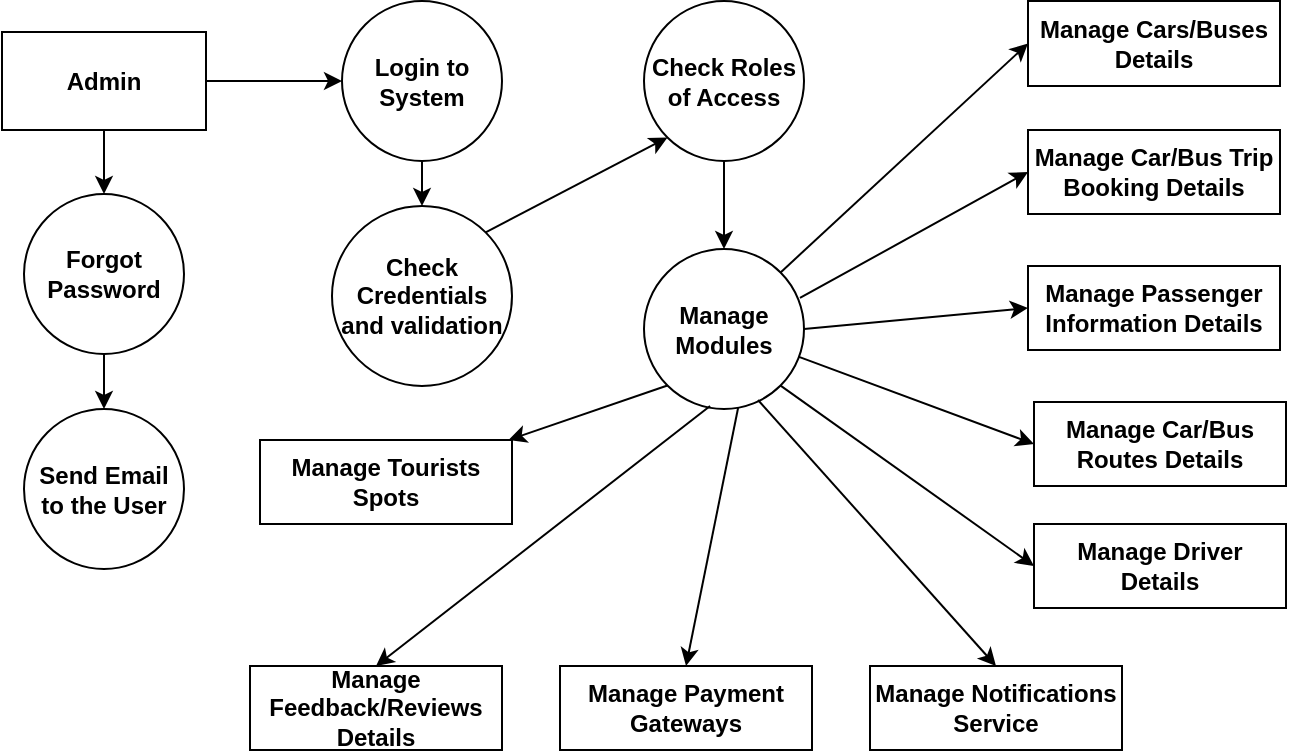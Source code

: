 <mxfile version="22.1.2" type="device">
  <diagram name="Page-1" id="1TOMVhle9aGaN_zogo2S">
    <mxGraphModel dx="778" dy="501" grid="0" gridSize="10" guides="1" tooltips="1" connect="1" arrows="1" fold="1" page="1" pageScale="1" pageWidth="827" pageHeight="1169" math="0" shadow="0">
      <root>
        <mxCell id="0" />
        <mxCell id="1" parent="0" />
        <mxCell id="JZoMNe5zMeFB4yd6MiJ9-1" value="&lt;b&gt;Admin&lt;/b&gt;" style="rounded=0;whiteSpace=wrap;html=1;" vertex="1" parent="1">
          <mxGeometry x="29" y="46" width="102" height="49" as="geometry" />
        </mxCell>
        <mxCell id="JZoMNe5zMeFB4yd6MiJ9-2" value="&lt;b&gt;Forgot Password&lt;/b&gt;" style="ellipse;whiteSpace=wrap;html=1;aspect=fixed;" vertex="1" parent="1">
          <mxGeometry x="40" y="127" width="80" height="80" as="geometry" />
        </mxCell>
        <mxCell id="JZoMNe5zMeFB4yd6MiJ9-3" value="&lt;b&gt;Send Email to the User&lt;/b&gt;" style="ellipse;whiteSpace=wrap;html=1;aspect=fixed;" vertex="1" parent="1">
          <mxGeometry x="40" y="234.5" width="80" height="80" as="geometry" />
        </mxCell>
        <mxCell id="JZoMNe5zMeFB4yd6MiJ9-4" value="&lt;b&gt;Manage Cars/Buses Details&lt;/b&gt;" style="rounded=0;whiteSpace=wrap;html=1;" vertex="1" parent="1">
          <mxGeometry x="542" y="30.5" width="126" height="42.5" as="geometry" />
        </mxCell>
        <mxCell id="JZoMNe5zMeFB4yd6MiJ9-5" value="&lt;b&gt;Check Credentials and validation&lt;/b&gt;" style="ellipse;whiteSpace=wrap;html=1;aspect=fixed;" vertex="1" parent="1">
          <mxGeometry x="194" y="133" width="90" height="90" as="geometry" />
        </mxCell>
        <mxCell id="JZoMNe5zMeFB4yd6MiJ9-6" value="&lt;b&gt;Check Roles of Access&lt;/b&gt;" style="ellipse;whiteSpace=wrap;html=1;aspect=fixed;" vertex="1" parent="1">
          <mxGeometry x="350" y="30.5" width="80" height="80" as="geometry" />
        </mxCell>
        <mxCell id="JZoMNe5zMeFB4yd6MiJ9-7" value="&lt;b&gt;Login to System&lt;/b&gt;" style="ellipse;whiteSpace=wrap;html=1;aspect=fixed;" vertex="1" parent="1">
          <mxGeometry x="199" y="30.5" width="80" height="80" as="geometry" />
        </mxCell>
        <mxCell id="JZoMNe5zMeFB4yd6MiJ9-8" value="&lt;b&gt;Manage Modules&lt;/b&gt;" style="ellipse;whiteSpace=wrap;html=1;aspect=fixed;" vertex="1" parent="1">
          <mxGeometry x="350" y="154.5" width="80" height="80" as="geometry" />
        </mxCell>
        <mxCell id="JZoMNe5zMeFB4yd6MiJ9-9" value="&lt;b&gt;Manage Car/Bus Trip Booking Details&lt;/b&gt;" style="rounded=0;whiteSpace=wrap;html=1;" vertex="1" parent="1">
          <mxGeometry x="542" y="95" width="126" height="42" as="geometry" />
        </mxCell>
        <mxCell id="JZoMNe5zMeFB4yd6MiJ9-10" value="&lt;b&gt;Manage Car/Bus Routes Details&lt;/b&gt;" style="rounded=0;whiteSpace=wrap;html=1;" vertex="1" parent="1">
          <mxGeometry x="545" y="231" width="126" height="42" as="geometry" />
        </mxCell>
        <mxCell id="JZoMNe5zMeFB4yd6MiJ9-11" value="&lt;b&gt;Manage Notifications Service&lt;/b&gt;" style="rounded=0;whiteSpace=wrap;html=1;" vertex="1" parent="1">
          <mxGeometry x="463" y="363" width="126" height="42" as="geometry" />
        </mxCell>
        <mxCell id="JZoMNe5zMeFB4yd6MiJ9-12" value="&lt;b&gt;Manage Payment Gateways&lt;/b&gt;" style="rounded=0;whiteSpace=wrap;html=1;" vertex="1" parent="1">
          <mxGeometry x="308" y="363" width="126" height="42" as="geometry" />
        </mxCell>
        <mxCell id="JZoMNe5zMeFB4yd6MiJ9-14" value="&lt;b&gt;Manage Passenger Information Details&lt;/b&gt;" style="rounded=0;whiteSpace=wrap;html=1;" vertex="1" parent="1">
          <mxGeometry x="542" y="163" width="126" height="42" as="geometry" />
        </mxCell>
        <mxCell id="JZoMNe5zMeFB4yd6MiJ9-15" value="&lt;b&gt;Manage Driver Details&lt;/b&gt;" style="rounded=0;whiteSpace=wrap;html=1;" vertex="1" parent="1">
          <mxGeometry x="545" y="292" width="126" height="42" as="geometry" />
        </mxCell>
        <mxCell id="JZoMNe5zMeFB4yd6MiJ9-18" value="&lt;b&gt;Manage Feedback/Reviews Details&lt;/b&gt;" style="rounded=0;whiteSpace=wrap;html=1;" vertex="1" parent="1">
          <mxGeometry x="153" y="363" width="126" height="42" as="geometry" />
        </mxCell>
        <mxCell id="JZoMNe5zMeFB4yd6MiJ9-19" value="" style="endArrow=classic;html=1;rounded=0;exitX=0.5;exitY=1;exitDx=0;exitDy=0;entryX=0.5;entryY=0;entryDx=0;entryDy=0;" edge="1" parent="1" source="JZoMNe5zMeFB4yd6MiJ9-1" target="JZoMNe5zMeFB4yd6MiJ9-2">
          <mxGeometry width="50" height="50" relative="1" as="geometry">
            <mxPoint x="114" y="140" as="sourcePoint" />
            <mxPoint x="164" y="90" as="targetPoint" />
          </mxGeometry>
        </mxCell>
        <mxCell id="JZoMNe5zMeFB4yd6MiJ9-20" value="" style="endArrow=classic;html=1;rounded=0;exitX=0.5;exitY=1;exitDx=0;exitDy=0;entryX=0.5;entryY=0;entryDx=0;entryDy=0;" edge="1" parent="1" source="JZoMNe5zMeFB4yd6MiJ9-2" target="JZoMNe5zMeFB4yd6MiJ9-3">
          <mxGeometry width="50" height="50" relative="1" as="geometry">
            <mxPoint x="375" y="265" as="sourcePoint" />
            <mxPoint x="425" y="215" as="targetPoint" />
          </mxGeometry>
        </mxCell>
        <mxCell id="JZoMNe5zMeFB4yd6MiJ9-21" value="" style="endArrow=classic;html=1;rounded=0;exitX=1;exitY=0.5;exitDx=0;exitDy=0;entryX=0;entryY=0.5;entryDx=0;entryDy=0;" edge="1" parent="1" source="JZoMNe5zMeFB4yd6MiJ9-1" target="JZoMNe5zMeFB4yd6MiJ9-7">
          <mxGeometry width="50" height="50" relative="1" as="geometry">
            <mxPoint x="375" y="265" as="sourcePoint" />
            <mxPoint x="425" y="215" as="targetPoint" />
          </mxGeometry>
        </mxCell>
        <mxCell id="JZoMNe5zMeFB4yd6MiJ9-22" value="" style="endArrow=classic;html=1;rounded=0;exitX=0.5;exitY=1;exitDx=0;exitDy=0;entryX=0.5;entryY=0;entryDx=0;entryDy=0;" edge="1" parent="1" source="JZoMNe5zMeFB4yd6MiJ9-7" target="JZoMNe5zMeFB4yd6MiJ9-5">
          <mxGeometry width="50" height="50" relative="1" as="geometry">
            <mxPoint x="375" y="265" as="sourcePoint" />
            <mxPoint x="425" y="215" as="targetPoint" />
          </mxGeometry>
        </mxCell>
        <mxCell id="JZoMNe5zMeFB4yd6MiJ9-23" value="" style="endArrow=classic;html=1;rounded=0;exitX=1;exitY=0;exitDx=0;exitDy=0;entryX=0;entryY=1;entryDx=0;entryDy=0;" edge="1" parent="1" source="JZoMNe5zMeFB4yd6MiJ9-5" target="JZoMNe5zMeFB4yd6MiJ9-6">
          <mxGeometry width="50" height="50" relative="1" as="geometry">
            <mxPoint x="375" y="265" as="sourcePoint" />
            <mxPoint x="425" y="215" as="targetPoint" />
          </mxGeometry>
        </mxCell>
        <mxCell id="JZoMNe5zMeFB4yd6MiJ9-24" value="" style="endArrow=classic;html=1;rounded=0;exitX=0.5;exitY=1;exitDx=0;exitDy=0;entryX=0.5;entryY=0;entryDx=0;entryDy=0;" edge="1" parent="1" source="JZoMNe5zMeFB4yd6MiJ9-6" target="JZoMNe5zMeFB4yd6MiJ9-8">
          <mxGeometry width="50" height="50" relative="1" as="geometry">
            <mxPoint x="375" y="265" as="sourcePoint" />
            <mxPoint x="425" y="215" as="targetPoint" />
          </mxGeometry>
        </mxCell>
        <mxCell id="JZoMNe5zMeFB4yd6MiJ9-25" value="" style="endArrow=classic;html=1;rounded=0;exitX=1;exitY=0;exitDx=0;exitDy=0;entryX=0;entryY=0.5;entryDx=0;entryDy=0;" edge="1" parent="1" source="JZoMNe5zMeFB4yd6MiJ9-8" target="JZoMNe5zMeFB4yd6MiJ9-4">
          <mxGeometry width="50" height="50" relative="1" as="geometry">
            <mxPoint x="422" y="241" as="sourcePoint" />
            <mxPoint x="425" y="215" as="targetPoint" />
          </mxGeometry>
        </mxCell>
        <mxCell id="JZoMNe5zMeFB4yd6MiJ9-26" value="" style="endArrow=classic;html=1;rounded=0;entryX=0;entryY=0.5;entryDx=0;entryDy=0;exitX=0.975;exitY=0.306;exitDx=0;exitDy=0;exitPerimeter=0;" edge="1" parent="1" source="JZoMNe5zMeFB4yd6MiJ9-8" target="JZoMNe5zMeFB4yd6MiJ9-9">
          <mxGeometry width="50" height="50" relative="1" as="geometry">
            <mxPoint x="375" y="265" as="sourcePoint" />
            <mxPoint x="425" y="215" as="targetPoint" />
          </mxGeometry>
        </mxCell>
        <mxCell id="JZoMNe5zMeFB4yd6MiJ9-27" value="" style="endArrow=classic;html=1;rounded=0;entryX=0;entryY=0.5;entryDx=0;entryDy=0;exitX=1;exitY=0.5;exitDx=0;exitDy=0;" edge="1" parent="1" source="JZoMNe5zMeFB4yd6MiJ9-8" target="JZoMNe5zMeFB4yd6MiJ9-14">
          <mxGeometry width="50" height="50" relative="1" as="geometry">
            <mxPoint x="375" y="265" as="sourcePoint" />
            <mxPoint x="425" y="215" as="targetPoint" />
          </mxGeometry>
        </mxCell>
        <mxCell id="JZoMNe5zMeFB4yd6MiJ9-28" value="" style="endArrow=classic;html=1;rounded=0;entryX=0;entryY=0.5;entryDx=0;entryDy=0;" edge="1" parent="1" source="JZoMNe5zMeFB4yd6MiJ9-8" target="JZoMNe5zMeFB4yd6MiJ9-10">
          <mxGeometry width="50" height="50" relative="1" as="geometry">
            <mxPoint x="375" y="265" as="sourcePoint" />
            <mxPoint x="425" y="215" as="targetPoint" />
          </mxGeometry>
        </mxCell>
        <mxCell id="JZoMNe5zMeFB4yd6MiJ9-29" value="" style="endArrow=classic;html=1;rounded=0;entryX=0;entryY=0.5;entryDx=0;entryDy=0;exitX=1;exitY=1;exitDx=0;exitDy=0;" edge="1" parent="1" source="JZoMNe5zMeFB4yd6MiJ9-8" target="JZoMNe5zMeFB4yd6MiJ9-15">
          <mxGeometry width="50" height="50" relative="1" as="geometry">
            <mxPoint x="375" y="265" as="sourcePoint" />
            <mxPoint x="425" y="215" as="targetPoint" />
          </mxGeometry>
        </mxCell>
        <mxCell id="JZoMNe5zMeFB4yd6MiJ9-30" value="" style="endArrow=classic;html=1;rounded=0;entryX=0.5;entryY=0;entryDx=0;entryDy=0;exitX=0.713;exitY=0.944;exitDx=0;exitDy=0;exitPerimeter=0;" edge="1" parent="1" source="JZoMNe5zMeFB4yd6MiJ9-8" target="JZoMNe5zMeFB4yd6MiJ9-11">
          <mxGeometry width="50" height="50" relative="1" as="geometry">
            <mxPoint x="375" y="265" as="sourcePoint" />
            <mxPoint x="506" y="388" as="targetPoint" />
          </mxGeometry>
        </mxCell>
        <mxCell id="JZoMNe5zMeFB4yd6MiJ9-31" value="" style="endArrow=classic;html=1;rounded=0;exitX=0.413;exitY=0.981;exitDx=0;exitDy=0;exitPerimeter=0;entryX=0.5;entryY=0;entryDx=0;entryDy=0;" edge="1" parent="1" source="JZoMNe5zMeFB4yd6MiJ9-8" target="JZoMNe5zMeFB4yd6MiJ9-18">
          <mxGeometry width="50" height="50" relative="1" as="geometry">
            <mxPoint x="375" y="265" as="sourcePoint" />
            <mxPoint x="425" y="215" as="targetPoint" />
          </mxGeometry>
        </mxCell>
        <mxCell id="JZoMNe5zMeFB4yd6MiJ9-32" value="" style="endArrow=classic;html=1;rounded=0;entryX=0.5;entryY=0;entryDx=0;entryDy=0;exitX=0.588;exitY=0.994;exitDx=0;exitDy=0;exitPerimeter=0;" edge="1" parent="1" source="JZoMNe5zMeFB4yd6MiJ9-8" target="JZoMNe5zMeFB4yd6MiJ9-12">
          <mxGeometry width="50" height="50" relative="1" as="geometry">
            <mxPoint x="375" y="265" as="sourcePoint" />
            <mxPoint x="425" y="215" as="targetPoint" />
          </mxGeometry>
        </mxCell>
        <mxCell id="JZoMNe5zMeFB4yd6MiJ9-33" value="" style="endArrow=classic;html=1;rounded=0;exitX=0;exitY=1;exitDx=0;exitDy=0;" edge="1" parent="1" source="JZoMNe5zMeFB4yd6MiJ9-8" target="JZoMNe5zMeFB4yd6MiJ9-34">
          <mxGeometry width="50" height="50" relative="1" as="geometry">
            <mxPoint x="375" y="265" as="sourcePoint" />
            <mxPoint x="425" y="215" as="targetPoint" />
          </mxGeometry>
        </mxCell>
        <mxCell id="JZoMNe5zMeFB4yd6MiJ9-34" value="&lt;b&gt;Manage Tourists Spots&lt;/b&gt;" style="rounded=0;whiteSpace=wrap;html=1;" vertex="1" parent="1">
          <mxGeometry x="158" y="250" width="126" height="42" as="geometry" />
        </mxCell>
      </root>
    </mxGraphModel>
  </diagram>
</mxfile>
